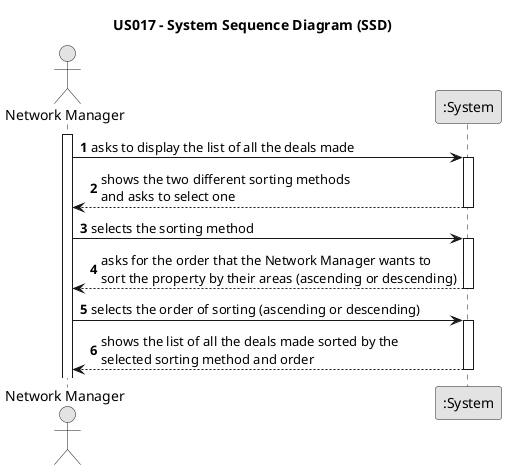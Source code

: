 @startuml
skinparam monochrome true
skinparam packageStyle rectangle
skinparam shadowing false

title US017 - System Sequence Diagram (SSD)

autonumber

actor "Network Manager" as NM
participant ":System" as System

activate NM

    NM -> System : asks to display the list of all the deals made

    activate System

        System --> NM : shows the two different sorting methods \nand asks to select one

    deactivate System

    NM -> System : selects the sorting method

    activate System

    System --> NM : asks for the order that the Network Manager wants to \nsort the property by their areas (ascending or descending)

    deactivate System

    NM -> System : selects the order of sorting (ascending or descending)

    activate System

    System --> NM : shows the list of all the deals made sorted by the \nselected sorting method and order

    deactivate System

@enduml